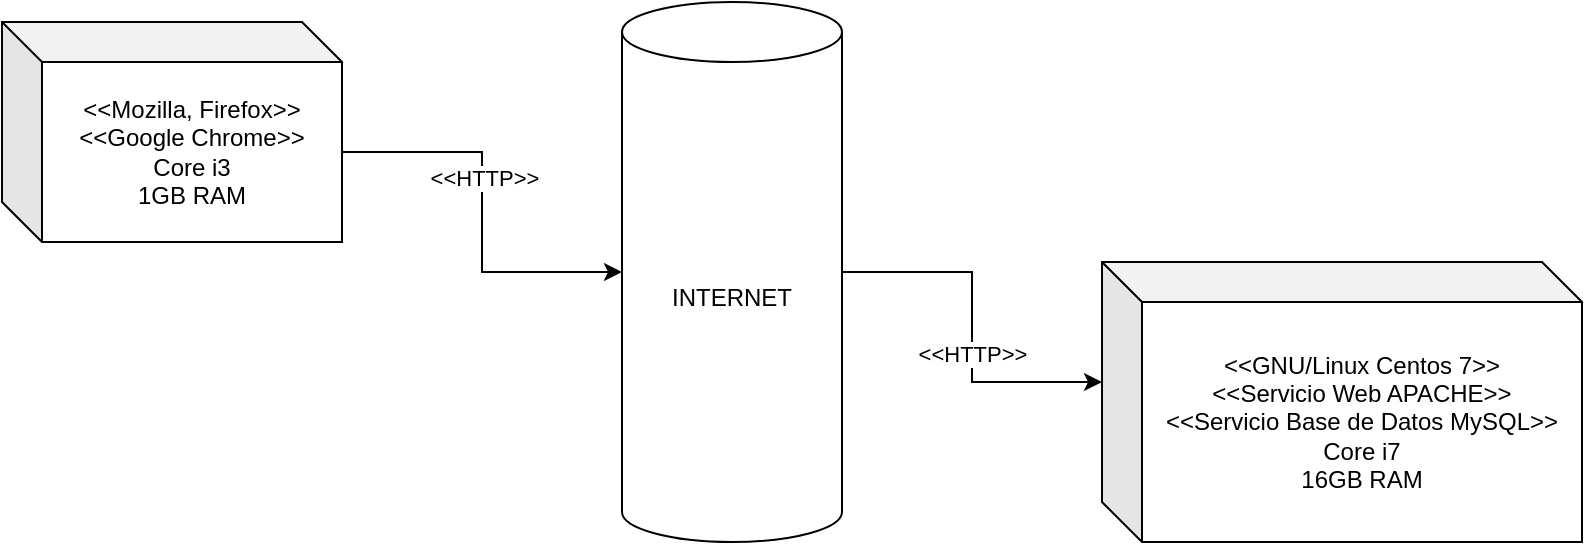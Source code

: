 <mxfile version="14.6.13" type="device"><diagram id="5PZ011A4qRxQ4MZPh3FE" name="Página-1"><mxGraphModel dx="868" dy="482" grid="1" gridSize="10" guides="1" tooltips="1" connect="1" arrows="1" fold="1" page="1" pageScale="1" pageWidth="827" pageHeight="1169" math="0" shadow="0"><root><mxCell id="0"/><mxCell id="1" parent="0"/><mxCell id="7mZRV86TvwteLZRQDHfI-4" style="edgeStyle=orthogonalEdgeStyle;rounded=0;orthogonalLoop=1;jettySize=auto;html=1;entryX=0;entryY=0.5;entryDx=0;entryDy=0;entryPerimeter=0;exitX=0;exitY=0;exitDx=170;exitDy=65;exitPerimeter=0;" edge="1" parent="1" source="7mZRV86TvwteLZRQDHfI-1" target="7mZRV86TvwteLZRQDHfI-3"><mxGeometry relative="1" as="geometry"/></mxCell><mxCell id="7mZRV86TvwteLZRQDHfI-6" value="&amp;lt;&amp;lt;HTTP&amp;gt;&amp;gt;" style="edgeLabel;html=1;align=center;verticalAlign=middle;resizable=0;points=[];" vertex="1" connectable="0" parent="7mZRV86TvwteLZRQDHfI-4"><mxGeometry x="-0.171" y="1" relative="1" as="geometry"><mxPoint as="offset"/></mxGeometry></mxCell><mxCell id="7mZRV86TvwteLZRQDHfI-1" value="&amp;lt;&amp;lt;Mozilla, Firefox&amp;gt;&amp;gt;&lt;br&gt;&amp;lt;&amp;lt;Google Chrome&amp;gt;&amp;gt;&lt;br&gt;Core i3&lt;br&gt;1GB RAM" style="shape=cube;whiteSpace=wrap;html=1;boundedLbl=1;backgroundOutline=1;darkOpacity=0.05;darkOpacity2=0.1;" vertex="1" parent="1"><mxGeometry x="220" y="90" width="170" height="110" as="geometry"/></mxCell><mxCell id="7mZRV86TvwteLZRQDHfI-2" value="&lt;span&gt;&amp;lt;&amp;lt;GNU/Linux Centos 7&amp;gt;&amp;gt;&lt;br&gt;&lt;/span&gt;&amp;lt;&amp;lt;Servicio Web APACHE&amp;gt;&amp;gt;&lt;br&gt;&amp;lt;&amp;lt;Servicio Base de Datos MySQL&amp;gt;&amp;gt;&lt;br&gt;&lt;span&gt;Core i7&lt;br&gt;16GB RAM&lt;br&gt;&lt;/span&gt;" style="shape=cube;whiteSpace=wrap;html=1;boundedLbl=1;backgroundOutline=1;darkOpacity=0.05;darkOpacity2=0.1;" vertex="1" parent="1"><mxGeometry x="770" y="210" width="240" height="140" as="geometry"/></mxCell><mxCell id="7mZRV86TvwteLZRQDHfI-5" style="edgeStyle=orthogonalEdgeStyle;rounded=0;orthogonalLoop=1;jettySize=auto;html=1;entryX=0;entryY=0;entryDx=0;entryDy=60;entryPerimeter=0;" edge="1" parent="1" source="7mZRV86TvwteLZRQDHfI-3" target="7mZRV86TvwteLZRQDHfI-2"><mxGeometry relative="1" as="geometry"/></mxCell><mxCell id="7mZRV86TvwteLZRQDHfI-7" value="&amp;lt;&amp;lt;HTTP&amp;gt;&amp;gt;" style="edgeLabel;html=1;align=center;verticalAlign=middle;resizable=0;points=[];" vertex="1" connectable="0" parent="7mZRV86TvwteLZRQDHfI-5"><mxGeometry x="0.143" relative="1" as="geometry"><mxPoint as="offset"/></mxGeometry></mxCell><mxCell id="7mZRV86TvwteLZRQDHfI-3" value="INTERNET" style="shape=cylinder3;whiteSpace=wrap;html=1;boundedLbl=1;backgroundOutline=1;size=15;" vertex="1" parent="1"><mxGeometry x="530" y="80" width="110" height="270" as="geometry"/></mxCell></root></mxGraphModel></diagram></mxfile>